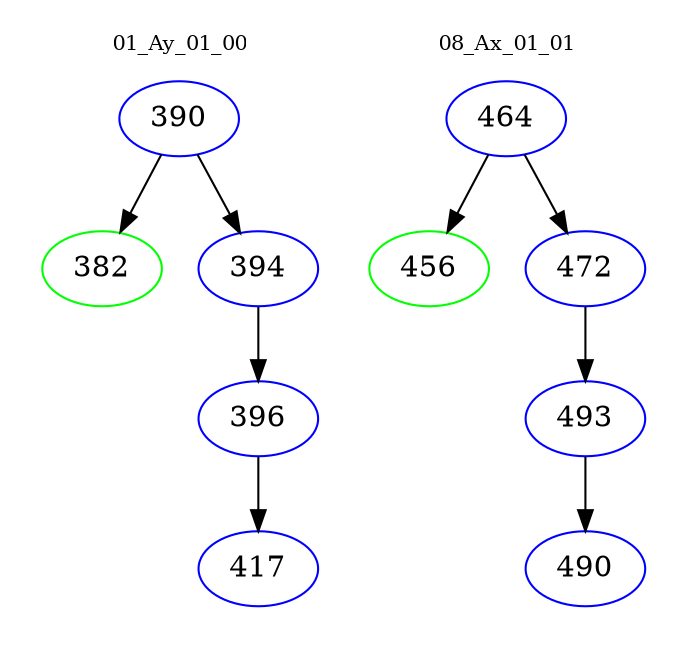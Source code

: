 digraph{
subgraph cluster_0 {
color = white
label = "01_Ay_01_00";
fontsize=10;
T0_390 [label="390", color="blue"]
T0_390 -> T0_382 [color="black"]
T0_382 [label="382", color="green"]
T0_390 -> T0_394 [color="black"]
T0_394 [label="394", color="blue"]
T0_394 -> T0_396 [color="black"]
T0_396 [label="396", color="blue"]
T0_396 -> T0_417 [color="black"]
T0_417 [label="417", color="blue"]
}
subgraph cluster_1 {
color = white
label = "08_Ax_01_01";
fontsize=10;
T1_464 [label="464", color="blue"]
T1_464 -> T1_456 [color="black"]
T1_456 [label="456", color="green"]
T1_464 -> T1_472 [color="black"]
T1_472 [label="472", color="blue"]
T1_472 -> T1_493 [color="black"]
T1_493 [label="493", color="blue"]
T1_493 -> T1_490 [color="black"]
T1_490 [label="490", color="blue"]
}
}
